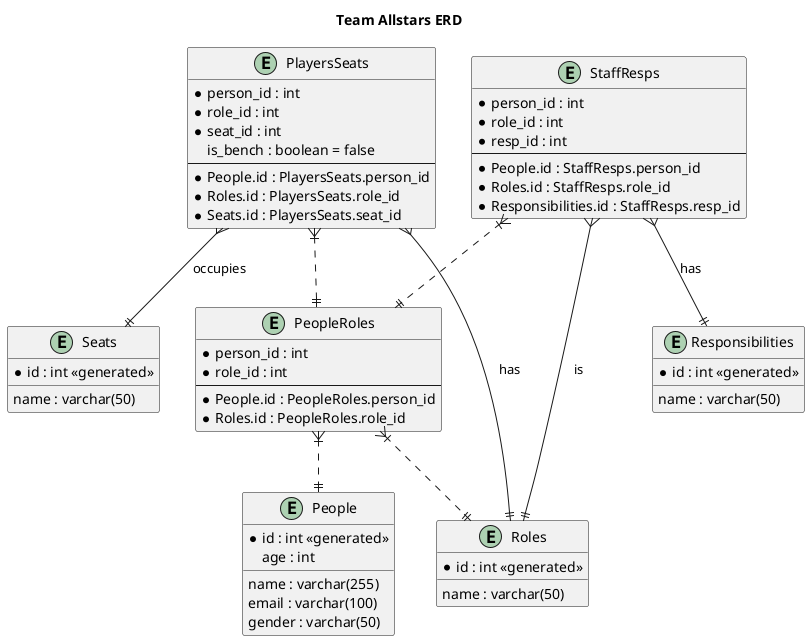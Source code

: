 @startuml

!define TABLE_BORDER_THICKNESS 2
!define MAX_TABLE_WIDTH 200
!define HEADER_FONT_SIZE 14
!define DEFAULT_FONT_SIZE 12

!define ROLE_BG_COLOR LightBlue
!define RESPONSIBILITY_BG_COLOR LightGreen
!define SEAT_BG_COLOR LightPink

hide empty members

title Team Allstars ERD

skinparam Table {
    BackgroundColor White
    BorderThickness TABLE_BORDER_THICKNESS
    BorderColor Black
    BackgroundColorHeader Grey
    BackgroundColorTitle Grey
    MaxWidth MAX_TABLE_WIDTH
    HeaderFontSize HEADER_FONT_SIZE
    DefaultFontSize DEFAULT_FONT_SIZE
}

entity People {
    * id : int <<generated>>
    name : varchar(255)
    email : varchar(100)
    age : int
    gender : varchar(50)
}

entity Roles {
    * id : int <<generated>>
    name : varchar(50)
}

entity Responsibilities {
    * id : int <<generated>>
    name : varchar(50)
}

entity Seats {
    * id : int <<generated>>
    name : varchar(50)
}

entity PeopleRoles {
    * person_id : int
    * role_id : int
    --
    * People.id : PeopleRoles.person_id
    * Roles.id : PeopleRoles.role_id
}

entity PlayersSeats {
    * person_id : int
    * role_id : int
    * seat_id : int
    is_bench : boolean = false
    --
    * People.id : PlayersSeats.person_id
    * Roles.id : PlayersSeats.role_id
    * Seats.id : PlayersSeats.seat_id
}

entity StaffResps {
    * person_id : int
    * role_id : int
    * resp_id : int
    --
    * People.id : StaffResps.person_id
    * Roles.id : StaffResps.role_id
    * Responsibilities.id : StaffResps.resp_id
}

PeopleRoles }|..|| People
PeopleRoles }|..|| Roles
PlayersSeats }|..|| PeopleRoles
StaffResps }|..|| PeopleRoles
PlayersSeats }--|| Seats : occupies
PlayersSeats }--|| Roles : has
StaffResps }--|| Responsibilities : has
StaffResps }--|| Roles : is

skinparam Roles {
    BackgroundColor LightBlue
}

skinparam Responsibilities {
    BackgroundColor LightGreen
}

skinparam Seats {
    BackgroundColor LightPink
}

@enduml
